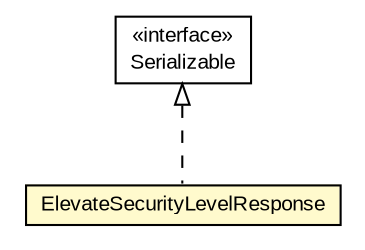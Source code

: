 #!/usr/local/bin/dot
#
# Class diagram 
# Generated by UMLGraph version R5_6-24-gf6e263 (http://www.umlgraph.org/)
#

digraph G {
	edge [fontname="arial",fontsize=10,labelfontname="arial",labelfontsize=10];
	node [fontname="arial",fontsize=10,shape=plaintext];
	nodesep=0.25;
	ranksep=0.5;
	// org.miloss.fgsms.services.interfaces.policyconfiguration.ElevateSecurityLevelResponse
	c349970 [label=<<table title="org.miloss.fgsms.services.interfaces.policyconfiguration.ElevateSecurityLevelResponse" border="0" cellborder="1" cellspacing="0" cellpadding="2" port="p" bgcolor="lemonChiffon" href="./ElevateSecurityLevelResponse.html">
		<tr><td><table border="0" cellspacing="0" cellpadding="1">
<tr><td align="center" balign="center"> ElevateSecurityLevelResponse </td></tr>
		</table></td></tr>
		</table>>, URL="./ElevateSecurityLevelResponse.html", fontname="arial", fontcolor="black", fontsize=10.0];
	//org.miloss.fgsms.services.interfaces.policyconfiguration.ElevateSecurityLevelResponse implements java.io.Serializable
	c350548:p -> c349970:p [dir=back,arrowtail=empty,style=dashed];
	// java.io.Serializable
	c350548 [label=<<table title="java.io.Serializable" border="0" cellborder="1" cellspacing="0" cellpadding="2" port="p" href="http://java.sun.com/j2se/1.4.2/docs/api/java/io/Serializable.html">
		<tr><td><table border="0" cellspacing="0" cellpadding="1">
<tr><td align="center" balign="center"> &#171;interface&#187; </td></tr>
<tr><td align="center" balign="center"> Serializable </td></tr>
		</table></td></tr>
		</table>>, URL="http://java.sun.com/j2se/1.4.2/docs/api/java/io/Serializable.html", fontname="arial", fontcolor="black", fontsize=10.0];
}

